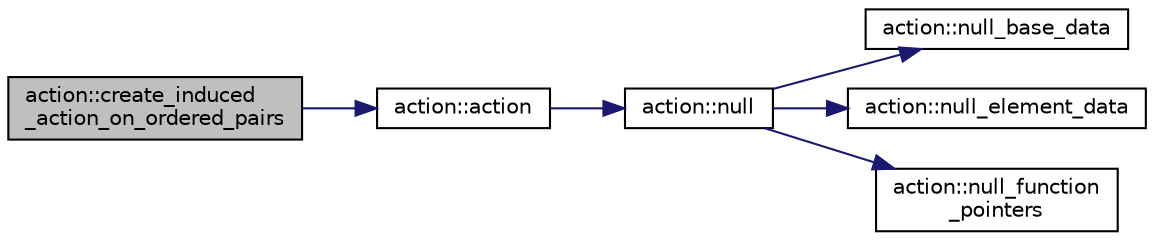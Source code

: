 digraph "action::create_induced_action_on_ordered_pairs"
{
  edge [fontname="Helvetica",fontsize="10",labelfontname="Helvetica",labelfontsize="10"];
  node [fontname="Helvetica",fontsize="10",shape=record];
  rankdir="LR";
  Node2770 [label="action::create_induced\l_action_on_ordered_pairs",height=0.2,width=0.4,color="black", fillcolor="grey75", style="filled", fontcolor="black"];
  Node2770 -> Node2771 [color="midnightblue",fontsize="10",style="solid",fontname="Helvetica"];
  Node2771 [label="action::action",height=0.2,width=0.4,color="black", fillcolor="white", style="filled",URL="$d2/d86/classaction.html#a108adb38ad362aeb55cf40b9de38bb16"];
  Node2771 -> Node2772 [color="midnightblue",fontsize="10",style="solid",fontname="Helvetica"];
  Node2772 [label="action::null",height=0.2,width=0.4,color="black", fillcolor="white", style="filled",URL="$d2/d86/classaction.html#af05ce222a97a1eff5f692b9193dee125"];
  Node2772 -> Node2773 [color="midnightblue",fontsize="10",style="solid",fontname="Helvetica"];
  Node2773 [label="action::null_base_data",height=0.2,width=0.4,color="black", fillcolor="white", style="filled",URL="$d2/d86/classaction.html#a09d62a3dd408d1c0704b380b26f72fb0"];
  Node2772 -> Node2774 [color="midnightblue",fontsize="10",style="solid",fontname="Helvetica"];
  Node2774 [label="action::null_element_data",height=0.2,width=0.4,color="black", fillcolor="white", style="filled",URL="$d2/d86/classaction.html#a90cd98bea15f55a3c25cb9c6b68685df"];
  Node2772 -> Node2775 [color="midnightblue",fontsize="10",style="solid",fontname="Helvetica"];
  Node2775 [label="action::null_function\l_pointers",height=0.2,width=0.4,color="black", fillcolor="white", style="filled",URL="$d2/d86/classaction.html#a1359d74a665e82a098fba5c1c1249dde"];
}
